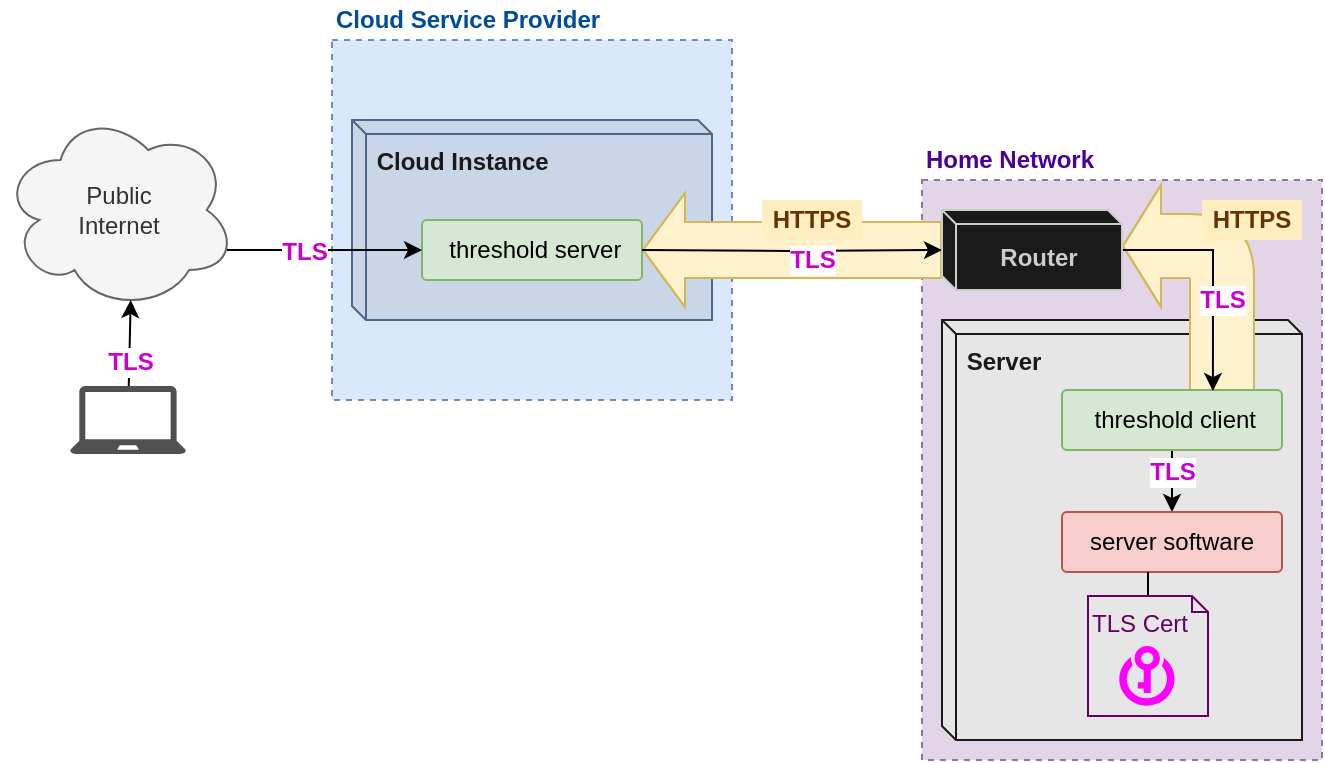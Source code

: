 <mxfile version="14.3.1" type="device"><diagram id="Bg3HP8x-30XkRwIaEmy_" name="Page-1"><mxGraphModel dx="1126" dy="774" grid="1" gridSize="10" guides="1" tooltips="1" connect="1" arrows="1" fold="1" page="1" pageScale="1" pageWidth="850" pageHeight="1100" math="0" shadow="0"><root><mxCell id="0"/><mxCell id="1" parent="0"/><mxCell id="z728ISuw6I49PJJNfo_8-1" value="" style="rounded=0;whiteSpace=wrap;html=1;dashed=1;fillColor=#dae8fc;strokeColor=#6c8ebf;" parent="1" vertex="1"><mxGeometry x="180" y="40" width="200" height="180" as="geometry"/></mxCell><mxCell id="z728ISuw6I49PJJNfo_8-2" value="" style="rounded=0;whiteSpace=wrap;html=1;dashed=1;fillColor=#e1d5e7;strokeColor=#9673a6;" parent="1" vertex="1"><mxGeometry x="475" y="110" width="200" height="290" as="geometry"/></mxCell><mxCell id="z728ISuw6I49PJJNfo_8-3" value="&lt;div align=&quot;left&quot;&gt;&lt;font color=&quot;#004C99&quot;&gt;Cloud Service Provider&lt;br&gt;&lt;/font&gt;&lt;/div&gt;" style="text;strokeColor=none;fillColor=none;align=left;verticalAlign=middle;rounded=0;dashed=1;fontStyle=1;fontColor=#003366;html=1;whiteSpace=wrap;" parent="1" vertex="1"><mxGeometry x="180" y="20" width="140" height="20" as="geometry"/></mxCell><mxCell id="z728ISuw6I49PJJNfo_8-4" value="&lt;font color=&quot;#4C0099&quot;&gt;Home Network&lt;br&gt;&lt;/font&gt;" style="text;strokeColor=none;fillColor=none;align=left;verticalAlign=middle;rounded=0;dashed=1;fontStyle=1;fontColor=#003366;html=1;whiteSpace=wrap;" parent="1" vertex="1"><mxGeometry x="475" y="90" width="140" height="20" as="geometry"/></mxCell><mxCell id="z728ISuw6I49PJJNfo_8-6" value="&lt;b&gt;&lt;font color=&quot;#1A1A1A&quot;&gt;&amp;nbsp;Server&lt;/font&gt;&lt;/b&gt;" style="shape=cube;whiteSpace=wrap;html=1;boundedLbl=1;backgroundOutline=1;strokeColor=#1A1A1A;strokeWidth=1;fillColor=#E6E6E6;fontColor=#003366;align=left;size=7;verticalAlign=top;" parent="1" vertex="1"><mxGeometry x="485" y="180" width="180" height="210" as="geometry"/></mxCell><mxCell id="z728ISuw6I49PJJNfo_8-7" value="&lt;b&gt;&lt;font color=&quot;#1A1A1A&quot;&gt;&amp;nbsp;Cloud Instance&lt;br&gt;&lt;/font&gt;&lt;/b&gt;" style="shape=cube;whiteSpace=wrap;html=1;boundedLbl=1;backgroundOutline=1;strokeColor=#4E668A;strokeWidth=1;fillColor=#C9D6E8;align=left;size=7;verticalAlign=top;" parent="1" vertex="1"><mxGeometry x="190" y="80" width="180" height="100" as="geometry"/></mxCell><mxCell id="z728ISuw6I49PJJNfo_8-9" value="&amp;nbsp;threshold server" style="rounded=1;whiteSpace=wrap;html=1;strokeColor=#82b366;strokeWidth=1;fillColor=#d5e8d4;align=center;arcSize=8;" parent="1" vertex="1"><mxGeometry x="225" y="130" width="110" height="30" as="geometry"/></mxCell><mxCell id="z728ISuw6I49PJJNfo_8-18" value="" style="shape=flexArrow;endArrow=classic;html=1;fontColor=#003366;endWidth=28;endSize=6;width=32;fillColor=#fff2cc;strokeColor=#d6b656;" parent="1" edge="1"><mxGeometry width="50" height="50" relative="1" as="geometry"><mxPoint x="625" y="220" as="sourcePoint"/><mxPoint x="575" y="143" as="targetPoint"/><Array as="points"><mxPoint x="625" y="143"/></Array></mxGeometry></mxCell><mxCell id="z728ISuw6I49PJJNfo_8-19" value="" style="shape=flexArrow;endArrow=classic;html=1;fontColor=#003366;endWidth=28;endSize=6.67;width=28;fillColor=#fff2cc;strokeColor=#d6b656;" parent="1" edge="1"><mxGeometry width="50" height="50" relative="1" as="geometry"><mxPoint x="485" y="145" as="sourcePoint"/><mxPoint x="335" y="145" as="targetPoint"/><Array as="points"><mxPoint x="385" y="145"/></Array></mxGeometry></mxCell><mxCell id="z728ISuw6I49PJJNfo_8-35" style="edgeStyle=orthogonalEdgeStyle;rounded=0;html=1;exitX=0.5;exitY=1;entryX=0.5;entryY=0;jettySize=auto;orthogonalLoop=1;fillColor=#ffffff;fontColor=#663300;" parent="1" source="z728ISuw6I49PJJNfo_8-8" target="z728ISuw6I49PJJNfo_8-34" edge="1"><mxGeometry relative="1" as="geometry"/></mxCell><mxCell id="z728ISuw6I49PJJNfo_8-51" value="&lt;font color=&quot;#CC00CC&quot;&gt;&lt;b&gt;TLS&lt;/b&gt;&lt;/font&gt;" style="text;html=1;resizable=0;points=[];align=center;verticalAlign=middle;labelBackgroundColor=#ffffff;fontColor=#663300;" parent="z728ISuw6I49PJJNfo_8-35" vertex="1" connectable="0"><mxGeometry x="0.261" relative="1" as="geometry"><mxPoint y="-8.5" as="offset"/></mxGeometry></mxCell><mxCell id="z728ISuw6I49PJJNfo_8-8" value="&amp;nbsp;threshold client" style="rounded=1;whiteSpace=wrap;html=1;strokeColor=#82b366;strokeWidth=1;fillColor=#d5e8d4;align=center;arcSize=8;" parent="1" vertex="1"><mxGeometry x="545" y="215" width="110" height="30" as="geometry"/></mxCell><mxCell id="z728ISuw6I49PJJNfo_8-20" value="HTTPS" style="text;html=1;strokeColor=none;fillColor=#FFEEBF;align=center;verticalAlign=middle;whiteSpace=wrap;rounded=0;fontColor=#663300;fontStyle=1" parent="1" vertex="1"><mxGeometry x="395" y="120" width="50" height="20" as="geometry"/></mxCell><mxCell id="z728ISuw6I49PJJNfo_8-23" value="HTTPS" style="text;html=1;strokeColor=none;fillColor=#FFEEBF;align=center;verticalAlign=middle;whiteSpace=wrap;rounded=0;fontColor=#663300;fontStyle=1" parent="1" vertex="1"><mxGeometry x="615" y="120" width="50" height="20" as="geometry"/></mxCell><mxCell id="z728ISuw6I49PJJNfo_8-26" style="edgeStyle=orthogonalEdgeStyle;rounded=0;html=1;exitX=0.96;exitY=0.7;exitPerimeter=0;entryX=0;entryY=0.5;jettySize=auto;orthogonalLoop=1;fillColor=#ffffff;fontColor=#663300;" parent="1" source="z728ISuw6I49PJJNfo_8-25" target="z728ISuw6I49PJJNfo_8-9" edge="1"><mxGeometry relative="1" as="geometry"/></mxCell><mxCell id="z728ISuw6I49PJJNfo_8-27" value="&lt;font color=&quot;#CC00CC&quot;&gt;&lt;b&gt;TLS&lt;/b&gt;&lt;/font&gt;" style="text;html=1;resizable=0;points=[];align=center;verticalAlign=middle;labelBackgroundColor=#ffffff;fontColor=#663300;" parent="z728ISuw6I49PJJNfo_8-26" vertex="1" connectable="0"><mxGeometry x="-0.225" y="-1" relative="1" as="geometry"><mxPoint as="offset"/></mxGeometry></mxCell><mxCell id="z728ISuw6I49PJJNfo_8-25" value="&lt;div&gt;Public&lt;/div&gt;&lt;div&gt;Internet&lt;/div&gt;" style="ellipse;shape=cloud;whiteSpace=wrap;html=1;strokeColor=#666666;strokeWidth=1;fillColor=#f5f5f5;align=center;fontColor=#333333;" parent="1" vertex="1"><mxGeometry x="15" y="75" width="117" height="100" as="geometry"/></mxCell><mxCell id="z728ISuw6I49PJJNfo_8-30" style="edgeStyle=orthogonalEdgeStyle;rounded=0;html=1;jettySize=auto;orthogonalLoop=1;fillColor=#ffffff;fontColor=#663300;entryX=0;entryY=0.5;" parent="1" target="z728ISuw6I49PJJNfo_8-5" edge="1"><mxGeometry relative="1" as="geometry"><mxPoint x="625" y="220" as="targetPoint"/><mxPoint x="335" y="145" as="sourcePoint"/></mxGeometry></mxCell><mxCell id="z728ISuw6I49PJJNfo_8-31" value="&lt;font color=&quot;#CC00CC&quot;&gt;&lt;b&gt;TLS&lt;/b&gt;&lt;/font&gt;" style="text;html=1;resizable=0;points=[];align=center;verticalAlign=middle;labelBackgroundColor=#ffffff;fontColor=#663300;" parent="z728ISuw6I49PJJNfo_8-30" vertex="1" connectable="0"><mxGeometry x="-0.653" y="1" relative="1" as="geometry"><mxPoint x="59" y="6" as="offset"/></mxGeometry></mxCell><mxCell id="z728ISuw6I49PJJNfo_8-32" style="edgeStyle=orthogonalEdgeStyle;rounded=0;html=1;exitX=1;exitY=0.5;entryX=0.686;entryY=0.017;jettySize=auto;orthogonalLoop=1;fillColor=#ffffff;fontColor=#663300;entryPerimeter=0;" parent="1" source="z728ISuw6I49PJJNfo_8-5" target="z728ISuw6I49PJJNfo_8-8" edge="1"><mxGeometry relative="1" as="geometry"/></mxCell><mxCell id="z728ISuw6I49PJJNfo_8-33" value="&lt;font color=&quot;#CC00CC&quot;&gt;&lt;b&gt;TLS&lt;/b&gt;&lt;/font&gt;" style="text;html=1;resizable=0;points=[];align=center;verticalAlign=middle;labelBackgroundColor=#ffffff;fontColor=#663300;" parent="z728ISuw6I49PJJNfo_8-32" vertex="1" connectable="0"><mxGeometry x="-0.138" y="-21" relative="1" as="geometry"><mxPoint x="25.5" y="20" as="offset"/></mxGeometry></mxCell><mxCell id="z728ISuw6I49PJJNfo_8-5" value="&lt;font color=&quot;#CCCCCC&quot;&gt;&lt;b&gt;Router&lt;/b&gt;&lt;/font&gt;" style="shape=cube;whiteSpace=wrap;html=1;boundedLbl=1;backgroundOutline=1;fontColor=#003366;align=center;fillColor=#1A1A1A;strokeColor=#CCCCCC;strokeWidth=1;size=7;" parent="1" vertex="1"><mxGeometry x="485" y="125" width="90" height="40" as="geometry"/></mxCell><mxCell id="z728ISuw6I49PJJNfo_8-34" value="server software" style="rounded=1;whiteSpace=wrap;html=1;strokeColor=#b85450;strokeWidth=1;fillColor=#f8cecc;align=center;arcSize=8;" parent="1" vertex="1"><mxGeometry x="545" y="276" width="110" height="30" as="geometry"/></mxCell><mxCell id="z728ISuw6I49PJJNfo_8-36" value="" style="shadow=0;dashed=0;html=1;strokeColor=none;fillColor=#505050;labelPosition=center;verticalLabelPosition=bottom;verticalAlign=top;outlineConnect=0;align=center;shape=mxgraph.office.devices.laptop;fontColor=#663300;" parent="1" vertex="1"><mxGeometry x="49" y="213" width="58" height="34" as="geometry"/></mxCell><mxCell id="z728ISuw6I49PJJNfo_8-37" value="" style="endArrow=classic;html=1;fillColor=#ffffff;fontColor=#663300;entryX=0.55;entryY=0.95;entryPerimeter=0;" parent="1" source="z728ISuw6I49PJJNfo_8-36" target="z728ISuw6I49PJJNfo_8-25" edge="1"><mxGeometry width="50" height="50" relative="1" as="geometry"><mxPoint x="15" y="420" as="sourcePoint"/><mxPoint x="65" y="370" as="targetPoint"/></mxGeometry></mxCell><mxCell id="z728ISuw6I49PJJNfo_8-49" value="&lt;font color=&quot;#CC00CC&quot;&gt;&lt;b&gt;TLS&lt;/b&gt;&lt;/font&gt;" style="text;html=1;resizable=0;points=[];align=center;verticalAlign=middle;labelBackgroundColor=#ffffff;fontColor=#663300;" parent="z728ISuw6I49PJJNfo_8-37" vertex="1" connectable="0"><mxGeometry x="-0.442" relative="1" as="geometry"><mxPoint as="offset"/></mxGeometry></mxCell><mxCell id="z728ISuw6I49PJJNfo_8-48" value="" style="endArrow=none;html=1;fillColor=#ffffff;fontColor=#663300;exitX=0.391;exitY=1;exitPerimeter=0;entryX=0.5;entryY=0;" parent="1" source="z728ISuw6I49PJJNfo_8-34" target="z728ISuw6I49PJJNfo_8-45" edge="1"><mxGeometry width="50" height="50" relative="1" as="geometry"><mxPoint x="15" y="560" as="sourcePoint"/><mxPoint x="65" y="510" as="targetPoint"/></mxGeometry></mxCell><mxCell id="z728ISuw6I49PJJNfo_8-50" value="" style="group" parent="1" vertex="1" connectable="0"><mxGeometry x="558" y="318" width="60" height="60" as="geometry"/></mxCell><mxCell id="z728ISuw6I49PJJNfo_8-45" value="&lt;font color=&quot;#660066&quot;&gt;TLS Cert&lt;br&gt;&lt;/font&gt;" style="shape=note;whiteSpace=wrap;html=1;backgroundOutline=1;strokeColor=#660066;strokeWidth=1;fillColor=#E6E6E6;fontColor=#663300;align=left;size=8;verticalAlign=top;" parent="z728ISuw6I49PJJNfo_8-50" vertex="1"><mxGeometry width="60" height="60" as="geometry"/></mxCell><mxCell id="z728ISuw6I49PJJNfo_8-38" value="" style="shadow=0;dashed=0;html=1;strokeColor=none;labelPosition=center;verticalLabelPosition=bottom;verticalAlign=top;align=center;shape=mxgraph.mscae.cloud.key_vault;fillColor=#FF00FF;fontColor=#663300;" parent="z728ISuw6I49PJJNfo_8-50" vertex="1"><mxGeometry x="14.5" y="25" width="30" height="30" as="geometry"/></mxCell></root></mxGraphModel></diagram></mxfile>